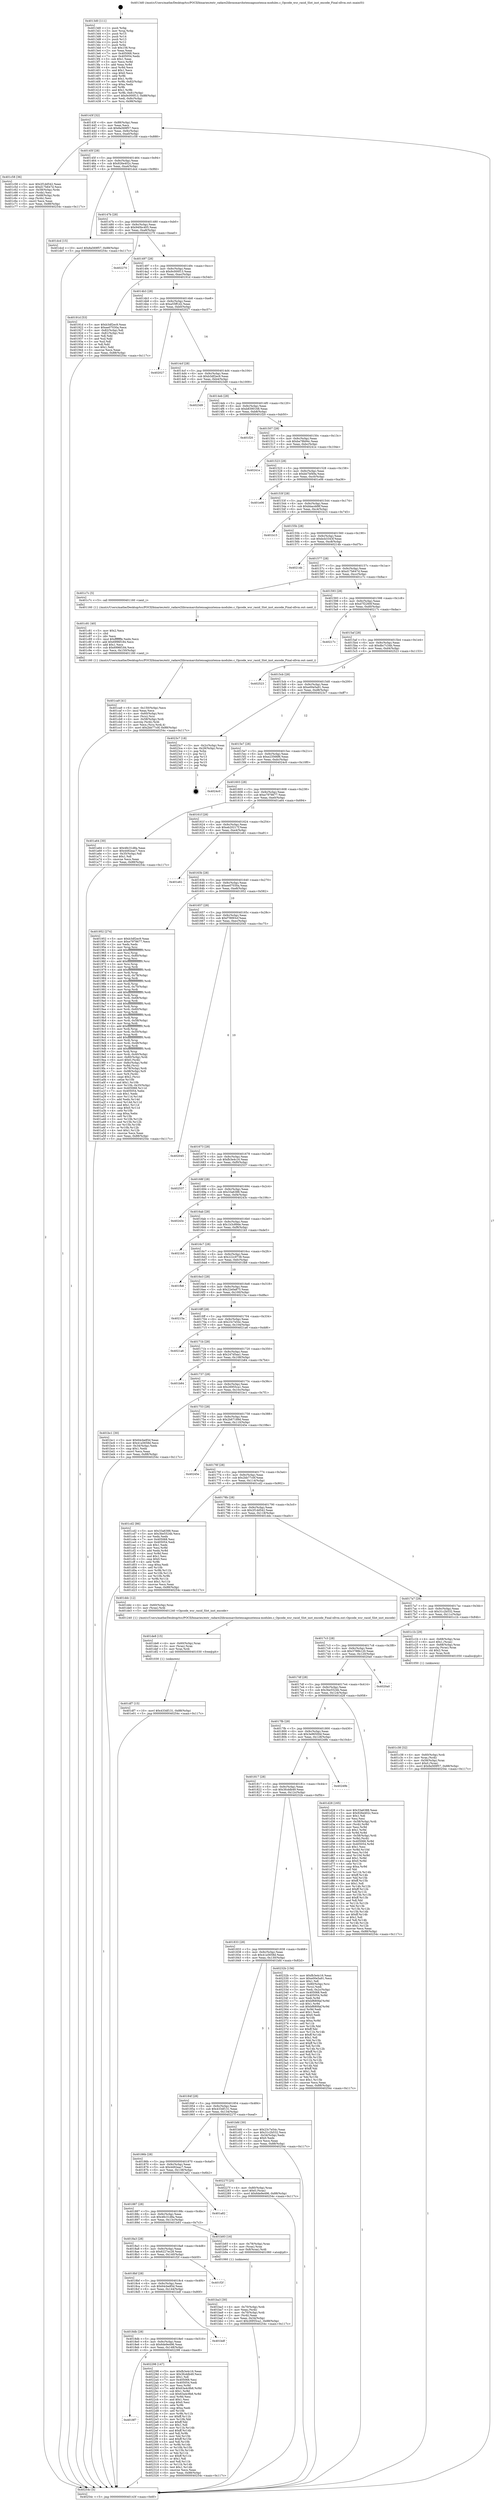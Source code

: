 digraph "0x4013d0" {
  label = "0x4013d0 (/mnt/c/Users/mathe/Desktop/tcc/POCII/binaries/extr_radare2librasmarchxtensagnuxtensa-modules.c_Opcode_wsr_rasid_Slot_inst_encode_Final-ollvm.out::main(0))"
  labelloc = "t"
  node[shape=record]

  Entry [label="",width=0.3,height=0.3,shape=circle,fillcolor=black,style=filled]
  "0x40143f" [label="{
     0x40143f [32]\l
     | [instrs]\l
     &nbsp;&nbsp;0x40143f \<+6\>: mov -0x88(%rbp),%eax\l
     &nbsp;&nbsp;0x401445 \<+2\>: mov %eax,%ecx\l
     &nbsp;&nbsp;0x401447 \<+6\>: sub $0x8a569f57,%ecx\l
     &nbsp;&nbsp;0x40144d \<+6\>: mov %eax,-0x9c(%rbp)\l
     &nbsp;&nbsp;0x401453 \<+6\>: mov %ecx,-0xa0(%rbp)\l
     &nbsp;&nbsp;0x401459 \<+6\>: je 0000000000401c58 \<main+0x888\>\l
  }"]
  "0x401c58" [label="{
     0x401c58 [36]\l
     | [instrs]\l
     &nbsp;&nbsp;0x401c58 \<+5\>: mov $0x2f1dd542,%eax\l
     &nbsp;&nbsp;0x401c5d \<+5\>: mov $0xd17b647d,%ecx\l
     &nbsp;&nbsp;0x401c62 \<+4\>: mov -0x58(%rbp),%rdx\l
     &nbsp;&nbsp;0x401c66 \<+2\>: mov (%rdx),%esi\l
     &nbsp;&nbsp;0x401c68 \<+4\>: mov -0x68(%rbp),%rdx\l
     &nbsp;&nbsp;0x401c6c \<+2\>: cmp (%rdx),%esi\l
     &nbsp;&nbsp;0x401c6e \<+3\>: cmovl %ecx,%eax\l
     &nbsp;&nbsp;0x401c71 \<+6\>: mov %eax,-0x88(%rbp)\l
     &nbsp;&nbsp;0x401c77 \<+5\>: jmp 000000000040254c \<main+0x117c\>\l
  }"]
  "0x40145f" [label="{
     0x40145f [28]\l
     | [instrs]\l
     &nbsp;&nbsp;0x40145f \<+5\>: jmp 0000000000401464 \<main+0x94\>\l
     &nbsp;&nbsp;0x401464 \<+6\>: mov -0x9c(%rbp),%eax\l
     &nbsp;&nbsp;0x40146a \<+5\>: sub $0x926e402c,%eax\l
     &nbsp;&nbsp;0x40146f \<+6\>: mov %eax,-0xa4(%rbp)\l
     &nbsp;&nbsp;0x401475 \<+6\>: je 0000000000401dcd \<main+0x9fd\>\l
  }"]
  Exit [label="",width=0.3,height=0.3,shape=circle,fillcolor=black,style=filled,peripheries=2]
  "0x401dcd" [label="{
     0x401dcd [15]\l
     | [instrs]\l
     &nbsp;&nbsp;0x401dcd \<+10\>: movl $0x8a569f57,-0x88(%rbp)\l
     &nbsp;&nbsp;0x401dd7 \<+5\>: jmp 000000000040254c \<main+0x117c\>\l
  }"]
  "0x40147b" [label="{
     0x40147b [28]\l
     | [instrs]\l
     &nbsp;&nbsp;0x40147b \<+5\>: jmp 0000000000401480 \<main+0xb0\>\l
     &nbsp;&nbsp;0x401480 \<+6\>: mov -0x9c(%rbp),%eax\l
     &nbsp;&nbsp;0x401486 \<+5\>: sub $0x940bc405,%eax\l
     &nbsp;&nbsp;0x40148b \<+6\>: mov %eax,-0xa8(%rbp)\l
     &nbsp;&nbsp;0x401491 \<+6\>: je 0000000000402270 \<main+0xea0\>\l
  }"]
  "0x4018f7" [label="{
     0x4018f7\l
  }", style=dashed]
  "0x402270" [label="{
     0x402270\l
  }", style=dashed]
  "0x401497" [label="{
     0x401497 [28]\l
     | [instrs]\l
     &nbsp;&nbsp;0x401497 \<+5\>: jmp 000000000040149c \<main+0xcc\>\l
     &nbsp;&nbsp;0x40149c \<+6\>: mov -0x9c(%rbp),%eax\l
     &nbsp;&nbsp;0x4014a2 \<+5\>: sub $0x9c000f13,%eax\l
     &nbsp;&nbsp;0x4014a7 \<+6\>: mov %eax,-0xac(%rbp)\l
     &nbsp;&nbsp;0x4014ad \<+6\>: je 000000000040191d \<main+0x54d\>\l
  }"]
  "0x402298" [label="{
     0x402298 [147]\l
     | [instrs]\l
     &nbsp;&nbsp;0x402298 \<+5\>: mov $0xfb3e4c16,%eax\l
     &nbsp;&nbsp;0x40229d \<+5\>: mov $0x3fcddb49,%ecx\l
     &nbsp;&nbsp;0x4022a2 \<+2\>: mov $0x1,%dl\l
     &nbsp;&nbsp;0x4022a4 \<+7\>: mov 0x405068,%esi\l
     &nbsp;&nbsp;0x4022ab \<+7\>: mov 0x405054,%edi\l
     &nbsp;&nbsp;0x4022b2 \<+3\>: mov %esi,%r8d\l
     &nbsp;&nbsp;0x4022b5 \<+7\>: add $0x63a4c9b8,%r8d\l
     &nbsp;&nbsp;0x4022bc \<+4\>: sub $0x1,%r8d\l
     &nbsp;&nbsp;0x4022c0 \<+7\>: sub $0x63a4c9b8,%r8d\l
     &nbsp;&nbsp;0x4022c7 \<+4\>: imul %r8d,%esi\l
     &nbsp;&nbsp;0x4022cb \<+3\>: and $0x1,%esi\l
     &nbsp;&nbsp;0x4022ce \<+3\>: cmp $0x0,%esi\l
     &nbsp;&nbsp;0x4022d1 \<+4\>: sete %r9b\l
     &nbsp;&nbsp;0x4022d5 \<+3\>: cmp $0xa,%edi\l
     &nbsp;&nbsp;0x4022d8 \<+4\>: setl %r10b\l
     &nbsp;&nbsp;0x4022dc \<+3\>: mov %r9b,%r11b\l
     &nbsp;&nbsp;0x4022df \<+4\>: xor $0xff,%r11b\l
     &nbsp;&nbsp;0x4022e3 \<+3\>: mov %r10b,%bl\l
     &nbsp;&nbsp;0x4022e6 \<+3\>: xor $0xff,%bl\l
     &nbsp;&nbsp;0x4022e9 \<+3\>: xor $0x1,%dl\l
     &nbsp;&nbsp;0x4022ec \<+3\>: mov %r11b,%r14b\l
     &nbsp;&nbsp;0x4022ef \<+4\>: and $0xff,%r14b\l
     &nbsp;&nbsp;0x4022f3 \<+3\>: and %dl,%r9b\l
     &nbsp;&nbsp;0x4022f6 \<+3\>: mov %bl,%r15b\l
     &nbsp;&nbsp;0x4022f9 \<+4\>: and $0xff,%r15b\l
     &nbsp;&nbsp;0x4022fd \<+3\>: and %dl,%r10b\l
     &nbsp;&nbsp;0x402300 \<+3\>: or %r9b,%r14b\l
     &nbsp;&nbsp;0x402303 \<+3\>: or %r10b,%r15b\l
     &nbsp;&nbsp;0x402306 \<+3\>: xor %r15b,%r14b\l
     &nbsp;&nbsp;0x402309 \<+3\>: or %bl,%r11b\l
     &nbsp;&nbsp;0x40230c \<+4\>: xor $0xff,%r11b\l
     &nbsp;&nbsp;0x402310 \<+3\>: or $0x1,%dl\l
     &nbsp;&nbsp;0x402313 \<+3\>: and %dl,%r11b\l
     &nbsp;&nbsp;0x402316 \<+3\>: or %r11b,%r14b\l
     &nbsp;&nbsp;0x402319 \<+4\>: test $0x1,%r14b\l
     &nbsp;&nbsp;0x40231d \<+3\>: cmovne %ecx,%eax\l
     &nbsp;&nbsp;0x402320 \<+6\>: mov %eax,-0x88(%rbp)\l
     &nbsp;&nbsp;0x402326 \<+5\>: jmp 000000000040254c \<main+0x117c\>\l
  }"]
  "0x40191d" [label="{
     0x40191d [53]\l
     | [instrs]\l
     &nbsp;&nbsp;0x40191d \<+5\>: mov $0xb3df2ec9,%eax\l
     &nbsp;&nbsp;0x401922 \<+5\>: mov $0xee07030a,%ecx\l
     &nbsp;&nbsp;0x401927 \<+6\>: mov -0x82(%rbp),%dl\l
     &nbsp;&nbsp;0x40192d \<+7\>: mov -0x81(%rbp),%sil\l
     &nbsp;&nbsp;0x401934 \<+3\>: mov %dl,%dil\l
     &nbsp;&nbsp;0x401937 \<+3\>: and %sil,%dil\l
     &nbsp;&nbsp;0x40193a \<+3\>: xor %sil,%dl\l
     &nbsp;&nbsp;0x40193d \<+3\>: or %dl,%dil\l
     &nbsp;&nbsp;0x401940 \<+4\>: test $0x1,%dil\l
     &nbsp;&nbsp;0x401944 \<+3\>: cmovne %ecx,%eax\l
     &nbsp;&nbsp;0x401947 \<+6\>: mov %eax,-0x88(%rbp)\l
     &nbsp;&nbsp;0x40194d \<+5\>: jmp 000000000040254c \<main+0x117c\>\l
  }"]
  "0x4014b3" [label="{
     0x4014b3 [28]\l
     | [instrs]\l
     &nbsp;&nbsp;0x4014b3 \<+5\>: jmp 00000000004014b8 \<main+0xe8\>\l
     &nbsp;&nbsp;0x4014b8 \<+6\>: mov -0x9c(%rbp),%eax\l
     &nbsp;&nbsp;0x4014be \<+5\>: sub $0xa55ff1d2,%eax\l
     &nbsp;&nbsp;0x4014c3 \<+6\>: mov %eax,-0xb0(%rbp)\l
     &nbsp;&nbsp;0x4014c9 \<+6\>: je 0000000000402027 \<main+0xc57\>\l
  }"]
  "0x40254c" [label="{
     0x40254c [5]\l
     | [instrs]\l
     &nbsp;&nbsp;0x40254c \<+5\>: jmp 000000000040143f \<main+0x6f\>\l
  }"]
  "0x4013d0" [label="{
     0x4013d0 [111]\l
     | [instrs]\l
     &nbsp;&nbsp;0x4013d0 \<+1\>: push %rbp\l
     &nbsp;&nbsp;0x4013d1 \<+3\>: mov %rsp,%rbp\l
     &nbsp;&nbsp;0x4013d4 \<+2\>: push %r15\l
     &nbsp;&nbsp;0x4013d6 \<+2\>: push %r14\l
     &nbsp;&nbsp;0x4013d8 \<+2\>: push %r13\l
     &nbsp;&nbsp;0x4013da \<+2\>: push %r12\l
     &nbsp;&nbsp;0x4013dc \<+1\>: push %rbx\l
     &nbsp;&nbsp;0x4013dd \<+7\>: sub $0x158,%rsp\l
     &nbsp;&nbsp;0x4013e4 \<+2\>: xor %eax,%eax\l
     &nbsp;&nbsp;0x4013e6 \<+7\>: mov 0x405068,%ecx\l
     &nbsp;&nbsp;0x4013ed \<+7\>: mov 0x405054,%edx\l
     &nbsp;&nbsp;0x4013f4 \<+3\>: sub $0x1,%eax\l
     &nbsp;&nbsp;0x4013f7 \<+3\>: mov %ecx,%r8d\l
     &nbsp;&nbsp;0x4013fa \<+3\>: add %eax,%r8d\l
     &nbsp;&nbsp;0x4013fd \<+4\>: imul %r8d,%ecx\l
     &nbsp;&nbsp;0x401401 \<+3\>: and $0x1,%ecx\l
     &nbsp;&nbsp;0x401404 \<+3\>: cmp $0x0,%ecx\l
     &nbsp;&nbsp;0x401407 \<+4\>: sete %r9b\l
     &nbsp;&nbsp;0x40140b \<+4\>: and $0x1,%r9b\l
     &nbsp;&nbsp;0x40140f \<+7\>: mov %r9b,-0x82(%rbp)\l
     &nbsp;&nbsp;0x401416 \<+3\>: cmp $0xa,%edx\l
     &nbsp;&nbsp;0x401419 \<+4\>: setl %r9b\l
     &nbsp;&nbsp;0x40141d \<+4\>: and $0x1,%r9b\l
     &nbsp;&nbsp;0x401421 \<+7\>: mov %r9b,-0x81(%rbp)\l
     &nbsp;&nbsp;0x401428 \<+10\>: movl $0x9c000f13,-0x88(%rbp)\l
     &nbsp;&nbsp;0x401432 \<+6\>: mov %edi,-0x8c(%rbp)\l
     &nbsp;&nbsp;0x401438 \<+7\>: mov %rsi,-0x98(%rbp)\l
  }"]
  "0x4018db" [label="{
     0x4018db [28]\l
     | [instrs]\l
     &nbsp;&nbsp;0x4018db \<+5\>: jmp 00000000004018e0 \<main+0x510\>\l
     &nbsp;&nbsp;0x4018e0 \<+6\>: mov -0x9c(%rbp),%eax\l
     &nbsp;&nbsp;0x4018e6 \<+5\>: sub $0x6de9e496,%eax\l
     &nbsp;&nbsp;0x4018eb \<+6\>: mov %eax,-0x148(%rbp)\l
     &nbsp;&nbsp;0x4018f1 \<+6\>: je 0000000000402298 \<main+0xec8\>\l
  }"]
  "0x402027" [label="{
     0x402027\l
  }", style=dashed]
  "0x4014cf" [label="{
     0x4014cf [28]\l
     | [instrs]\l
     &nbsp;&nbsp;0x4014cf \<+5\>: jmp 00000000004014d4 \<main+0x104\>\l
     &nbsp;&nbsp;0x4014d4 \<+6\>: mov -0x9c(%rbp),%eax\l
     &nbsp;&nbsp;0x4014da \<+5\>: sub $0xb3df2ec9,%eax\l
     &nbsp;&nbsp;0x4014df \<+6\>: mov %eax,-0xb4(%rbp)\l
     &nbsp;&nbsp;0x4014e5 \<+6\>: je 00000000004023d9 \<main+0x1009\>\l
  }"]
  "0x401bdf" [label="{
     0x401bdf\l
  }", style=dashed]
  "0x4023d9" [label="{
     0x4023d9\l
  }", style=dashed]
  "0x4014eb" [label="{
     0x4014eb [28]\l
     | [instrs]\l
     &nbsp;&nbsp;0x4014eb \<+5\>: jmp 00000000004014f0 \<main+0x120\>\l
     &nbsp;&nbsp;0x4014f0 \<+6\>: mov -0x9c(%rbp),%eax\l
     &nbsp;&nbsp;0x4014f6 \<+5\>: sub $0xb8390168,%eax\l
     &nbsp;&nbsp;0x4014fb \<+6\>: mov %eax,-0xb8(%rbp)\l
     &nbsp;&nbsp;0x401501 \<+6\>: je 0000000000401f20 \<main+0xb50\>\l
  }"]
  "0x4018bf" [label="{
     0x4018bf [28]\l
     | [instrs]\l
     &nbsp;&nbsp;0x4018bf \<+5\>: jmp 00000000004018c4 \<main+0x4f4\>\l
     &nbsp;&nbsp;0x4018c4 \<+6\>: mov -0x9c(%rbp),%eax\l
     &nbsp;&nbsp;0x4018ca \<+5\>: sub $0x64cbe85d,%eax\l
     &nbsp;&nbsp;0x4018cf \<+6\>: mov %eax,-0x144(%rbp)\l
     &nbsp;&nbsp;0x4018d5 \<+6\>: je 0000000000401bdf \<main+0x80f\>\l
  }"]
  "0x401f20" [label="{
     0x401f20\l
  }", style=dashed]
  "0x401507" [label="{
     0x401507 [28]\l
     | [instrs]\l
     &nbsp;&nbsp;0x401507 \<+5\>: jmp 000000000040150c \<main+0x13c\>\l
     &nbsp;&nbsp;0x40150c \<+6\>: mov -0x9c(%rbp),%eax\l
     &nbsp;&nbsp;0x401512 \<+5\>: sub $0xba78b94c,%eax\l
     &nbsp;&nbsp;0x401517 \<+6\>: mov %eax,-0xbc(%rbp)\l
     &nbsp;&nbsp;0x40151d \<+6\>: je 000000000040241e \<main+0x104e\>\l
  }"]
  "0x401f2f" [label="{
     0x401f2f\l
  }", style=dashed]
  "0x40241e" [label="{
     0x40241e\l
  }", style=dashed]
  "0x401523" [label="{
     0x401523 [28]\l
     | [instrs]\l
     &nbsp;&nbsp;0x401523 \<+5\>: jmp 0000000000401528 \<main+0x158\>\l
     &nbsp;&nbsp;0x401528 \<+6\>: mov -0x9c(%rbp),%eax\l
     &nbsp;&nbsp;0x40152e \<+5\>: sub $0xbb7bf49a,%eax\l
     &nbsp;&nbsp;0x401533 \<+6\>: mov %eax,-0xc0(%rbp)\l
     &nbsp;&nbsp;0x401539 \<+6\>: je 0000000000401e06 \<main+0xa36\>\l
  }"]
  "0x401df7" [label="{
     0x401df7 [15]\l
     | [instrs]\l
     &nbsp;&nbsp;0x401df7 \<+10\>: movl $0x433df131,-0x88(%rbp)\l
     &nbsp;&nbsp;0x401e01 \<+5\>: jmp 000000000040254c \<main+0x117c\>\l
  }"]
  "0x401e06" [label="{
     0x401e06\l
  }", style=dashed]
  "0x40153f" [label="{
     0x40153f [28]\l
     | [instrs]\l
     &nbsp;&nbsp;0x40153f \<+5\>: jmp 0000000000401544 \<main+0x174\>\l
     &nbsp;&nbsp;0x401544 \<+6\>: mov -0x9c(%rbp),%eax\l
     &nbsp;&nbsp;0x40154a \<+5\>: sub $0xbbacdd9f,%eax\l
     &nbsp;&nbsp;0x40154f \<+6\>: mov %eax,-0xc4(%rbp)\l
     &nbsp;&nbsp;0x401555 \<+6\>: je 0000000000401b15 \<main+0x745\>\l
  }"]
  "0x401de8" [label="{
     0x401de8 [15]\l
     | [instrs]\l
     &nbsp;&nbsp;0x401de8 \<+4\>: mov -0x60(%rbp),%rax\l
     &nbsp;&nbsp;0x401dec \<+3\>: mov (%rax),%rax\l
     &nbsp;&nbsp;0x401def \<+3\>: mov %rax,%rdi\l
     &nbsp;&nbsp;0x401df2 \<+5\>: call 0000000000401030 \<free@plt\>\l
     | [calls]\l
     &nbsp;&nbsp;0x401030 \{1\} (unknown)\l
  }"]
  "0x401b15" [label="{
     0x401b15\l
  }", style=dashed]
  "0x40155b" [label="{
     0x40155b [28]\l
     | [instrs]\l
     &nbsp;&nbsp;0x40155b \<+5\>: jmp 0000000000401560 \<main+0x190\>\l
     &nbsp;&nbsp;0x401560 \<+6\>: mov -0x9c(%rbp),%eax\l
     &nbsp;&nbsp;0x401566 \<+5\>: sub $0xbcb3343f,%eax\l
     &nbsp;&nbsp;0x40156b \<+6\>: mov %eax,-0xc8(%rbp)\l
     &nbsp;&nbsp;0x401571 \<+6\>: je 000000000040214b \<main+0xd7b\>\l
  }"]
  "0x401ca9" [label="{
     0x401ca9 [41]\l
     | [instrs]\l
     &nbsp;&nbsp;0x401ca9 \<+6\>: mov -0x150(%rbp),%ecx\l
     &nbsp;&nbsp;0x401caf \<+3\>: imul %eax,%ecx\l
     &nbsp;&nbsp;0x401cb2 \<+4\>: mov -0x60(%rbp),%rsi\l
     &nbsp;&nbsp;0x401cb6 \<+3\>: mov (%rsi),%rsi\l
     &nbsp;&nbsp;0x401cb9 \<+4\>: mov -0x58(%rbp),%rdi\l
     &nbsp;&nbsp;0x401cbd \<+3\>: movslq (%rdi),%rdi\l
     &nbsp;&nbsp;0x401cc0 \<+3\>: mov %ecx,(%rsi,%rdi,4)\l
     &nbsp;&nbsp;0x401cc3 \<+10\>: movl $0x2bb77c0f,-0x88(%rbp)\l
     &nbsp;&nbsp;0x401ccd \<+5\>: jmp 000000000040254c \<main+0x117c\>\l
  }"]
  "0x40214b" [label="{
     0x40214b\l
  }", style=dashed]
  "0x401577" [label="{
     0x401577 [28]\l
     | [instrs]\l
     &nbsp;&nbsp;0x401577 \<+5\>: jmp 000000000040157c \<main+0x1ac\>\l
     &nbsp;&nbsp;0x40157c \<+6\>: mov -0x9c(%rbp),%eax\l
     &nbsp;&nbsp;0x401582 \<+5\>: sub $0xd17b647d,%eax\l
     &nbsp;&nbsp;0x401587 \<+6\>: mov %eax,-0xcc(%rbp)\l
     &nbsp;&nbsp;0x40158d \<+6\>: je 0000000000401c7c \<main+0x8ac\>\l
  }"]
  "0x401c81" [label="{
     0x401c81 [40]\l
     | [instrs]\l
     &nbsp;&nbsp;0x401c81 \<+5\>: mov $0x2,%ecx\l
     &nbsp;&nbsp;0x401c86 \<+1\>: cltd\l
     &nbsp;&nbsp;0x401c87 \<+2\>: idiv %ecx\l
     &nbsp;&nbsp;0x401c89 \<+6\>: imul $0xfffffffe,%edx,%ecx\l
     &nbsp;&nbsp;0x401c8f \<+6\>: add $0x6996f184,%ecx\l
     &nbsp;&nbsp;0x401c95 \<+3\>: add $0x1,%ecx\l
     &nbsp;&nbsp;0x401c98 \<+6\>: sub $0x6996f184,%ecx\l
     &nbsp;&nbsp;0x401c9e \<+6\>: mov %ecx,-0x150(%rbp)\l
     &nbsp;&nbsp;0x401ca4 \<+5\>: call 0000000000401160 \<next_i\>\l
     | [calls]\l
     &nbsp;&nbsp;0x401160 \{1\} (/mnt/c/Users/mathe/Desktop/tcc/POCII/binaries/extr_radare2librasmarchxtensagnuxtensa-modules.c_Opcode_wsr_rasid_Slot_inst_encode_Final-ollvm.out::next_i)\l
  }"]
  "0x401c7c" [label="{
     0x401c7c [5]\l
     | [instrs]\l
     &nbsp;&nbsp;0x401c7c \<+5\>: call 0000000000401160 \<next_i\>\l
     | [calls]\l
     &nbsp;&nbsp;0x401160 \{1\} (/mnt/c/Users/mathe/Desktop/tcc/POCII/binaries/extr_radare2librasmarchxtensagnuxtensa-modules.c_Opcode_wsr_rasid_Slot_inst_encode_Final-ollvm.out::next_i)\l
  }"]
  "0x401593" [label="{
     0x401593 [28]\l
     | [instrs]\l
     &nbsp;&nbsp;0x401593 \<+5\>: jmp 0000000000401598 \<main+0x1c8\>\l
     &nbsp;&nbsp;0x401598 \<+6\>: mov -0x9c(%rbp),%eax\l
     &nbsp;&nbsp;0x40159e \<+5\>: sub $0xd7f2260f,%eax\l
     &nbsp;&nbsp;0x4015a3 \<+6\>: mov %eax,-0xd0(%rbp)\l
     &nbsp;&nbsp;0x4015a9 \<+6\>: je 000000000040217c \<main+0xdac\>\l
  }"]
  "0x401c38" [label="{
     0x401c38 [32]\l
     | [instrs]\l
     &nbsp;&nbsp;0x401c38 \<+4\>: mov -0x60(%rbp),%rdi\l
     &nbsp;&nbsp;0x401c3c \<+3\>: mov %rax,(%rdi)\l
     &nbsp;&nbsp;0x401c3f \<+4\>: mov -0x58(%rbp),%rax\l
     &nbsp;&nbsp;0x401c43 \<+6\>: movl $0x0,(%rax)\l
     &nbsp;&nbsp;0x401c49 \<+10\>: movl $0x8a569f57,-0x88(%rbp)\l
     &nbsp;&nbsp;0x401c53 \<+5\>: jmp 000000000040254c \<main+0x117c\>\l
  }"]
  "0x40217c" [label="{
     0x40217c\l
  }", style=dashed]
  "0x4015af" [label="{
     0x4015af [28]\l
     | [instrs]\l
     &nbsp;&nbsp;0x4015af \<+5\>: jmp 00000000004015b4 \<main+0x1e4\>\l
     &nbsp;&nbsp;0x4015b4 \<+6\>: mov -0x9c(%rbp),%eax\l
     &nbsp;&nbsp;0x4015ba \<+5\>: sub $0xdbc7c34b,%eax\l
     &nbsp;&nbsp;0x4015bf \<+6\>: mov %eax,-0xd4(%rbp)\l
     &nbsp;&nbsp;0x4015c5 \<+6\>: je 0000000000402523 \<main+0x1153\>\l
  }"]
  "0x401ba3" [label="{
     0x401ba3 [30]\l
     | [instrs]\l
     &nbsp;&nbsp;0x401ba3 \<+4\>: mov -0x70(%rbp),%rdi\l
     &nbsp;&nbsp;0x401ba7 \<+2\>: mov %eax,(%rdi)\l
     &nbsp;&nbsp;0x401ba9 \<+4\>: mov -0x70(%rbp),%rdi\l
     &nbsp;&nbsp;0x401bad \<+2\>: mov (%rdi),%eax\l
     &nbsp;&nbsp;0x401baf \<+3\>: mov %eax,-0x34(%rbp)\l
     &nbsp;&nbsp;0x401bb2 \<+10\>: movl $0x26955ca1,-0x88(%rbp)\l
     &nbsp;&nbsp;0x401bbc \<+5\>: jmp 000000000040254c \<main+0x117c\>\l
  }"]
  "0x402523" [label="{
     0x402523\l
  }", style=dashed]
  "0x4015cb" [label="{
     0x4015cb [28]\l
     | [instrs]\l
     &nbsp;&nbsp;0x4015cb \<+5\>: jmp 00000000004015d0 \<main+0x200\>\l
     &nbsp;&nbsp;0x4015d0 \<+6\>: mov -0x9c(%rbp),%eax\l
     &nbsp;&nbsp;0x4015d6 \<+5\>: sub $0xe00e5a91,%eax\l
     &nbsp;&nbsp;0x4015db \<+6\>: mov %eax,-0xd8(%rbp)\l
     &nbsp;&nbsp;0x4015e1 \<+6\>: je 00000000004023c7 \<main+0xff7\>\l
  }"]
  "0x4018a3" [label="{
     0x4018a3 [28]\l
     | [instrs]\l
     &nbsp;&nbsp;0x4018a3 \<+5\>: jmp 00000000004018a8 \<main+0x4d8\>\l
     &nbsp;&nbsp;0x4018a8 \<+6\>: mov -0x9c(%rbp),%eax\l
     &nbsp;&nbsp;0x4018ae \<+5\>: sub $0x6227ec28,%eax\l
     &nbsp;&nbsp;0x4018b3 \<+6\>: mov %eax,-0x140(%rbp)\l
     &nbsp;&nbsp;0x4018b9 \<+6\>: je 0000000000401f2f \<main+0xb5f\>\l
  }"]
  "0x4023c7" [label="{
     0x4023c7 [18]\l
     | [instrs]\l
     &nbsp;&nbsp;0x4023c7 \<+3\>: mov -0x2c(%rbp),%eax\l
     &nbsp;&nbsp;0x4023ca \<+4\>: lea -0x28(%rbp),%rsp\l
     &nbsp;&nbsp;0x4023ce \<+1\>: pop %rbx\l
     &nbsp;&nbsp;0x4023cf \<+2\>: pop %r12\l
     &nbsp;&nbsp;0x4023d1 \<+2\>: pop %r13\l
     &nbsp;&nbsp;0x4023d3 \<+2\>: pop %r14\l
     &nbsp;&nbsp;0x4023d5 \<+2\>: pop %r15\l
     &nbsp;&nbsp;0x4023d7 \<+1\>: pop %rbp\l
     &nbsp;&nbsp;0x4023d8 \<+1\>: ret\l
  }"]
  "0x4015e7" [label="{
     0x4015e7 [28]\l
     | [instrs]\l
     &nbsp;&nbsp;0x4015e7 \<+5\>: jmp 00000000004015ec \<main+0x21c\>\l
     &nbsp;&nbsp;0x4015ec \<+6\>: mov -0x9c(%rbp),%eax\l
     &nbsp;&nbsp;0x4015f2 \<+5\>: sub $0xe23566f6,%eax\l
     &nbsp;&nbsp;0x4015f7 \<+6\>: mov %eax,-0xdc(%rbp)\l
     &nbsp;&nbsp;0x4015fd \<+6\>: je 00000000004024c0 \<main+0x10f0\>\l
  }"]
  "0x401b93" [label="{
     0x401b93 [16]\l
     | [instrs]\l
     &nbsp;&nbsp;0x401b93 \<+4\>: mov -0x78(%rbp),%rax\l
     &nbsp;&nbsp;0x401b97 \<+3\>: mov (%rax),%rax\l
     &nbsp;&nbsp;0x401b9a \<+4\>: mov 0x8(%rax),%rdi\l
     &nbsp;&nbsp;0x401b9e \<+5\>: call 0000000000401060 \<atoi@plt\>\l
     | [calls]\l
     &nbsp;&nbsp;0x401060 \{1\} (unknown)\l
  }"]
  "0x4024c0" [label="{
     0x4024c0\l
  }", style=dashed]
  "0x401603" [label="{
     0x401603 [28]\l
     | [instrs]\l
     &nbsp;&nbsp;0x401603 \<+5\>: jmp 0000000000401608 \<main+0x238\>\l
     &nbsp;&nbsp;0x401608 \<+6\>: mov -0x9c(%rbp),%eax\l
     &nbsp;&nbsp;0x40160e \<+5\>: sub $0xe7978677,%eax\l
     &nbsp;&nbsp;0x401613 \<+6\>: mov %eax,-0xe0(%rbp)\l
     &nbsp;&nbsp;0x401619 \<+6\>: je 0000000000401a64 \<main+0x694\>\l
  }"]
  "0x401887" [label="{
     0x401887 [28]\l
     | [instrs]\l
     &nbsp;&nbsp;0x401887 \<+5\>: jmp 000000000040188c \<main+0x4bc\>\l
     &nbsp;&nbsp;0x40188c \<+6\>: mov -0x9c(%rbp),%eax\l
     &nbsp;&nbsp;0x401892 \<+5\>: sub $0x48c31d8a,%eax\l
     &nbsp;&nbsp;0x401897 \<+6\>: mov %eax,-0x13c(%rbp)\l
     &nbsp;&nbsp;0x40189d \<+6\>: je 0000000000401b93 \<main+0x7c3\>\l
  }"]
  "0x401a64" [label="{
     0x401a64 [30]\l
     | [instrs]\l
     &nbsp;&nbsp;0x401a64 \<+5\>: mov $0x48c31d8a,%eax\l
     &nbsp;&nbsp;0x401a69 \<+5\>: mov $0x4492eac7,%ecx\l
     &nbsp;&nbsp;0x401a6e \<+3\>: mov -0x35(%rbp),%dl\l
     &nbsp;&nbsp;0x401a71 \<+3\>: test $0x1,%dl\l
     &nbsp;&nbsp;0x401a74 \<+3\>: cmovne %ecx,%eax\l
     &nbsp;&nbsp;0x401a77 \<+6\>: mov %eax,-0x88(%rbp)\l
     &nbsp;&nbsp;0x401a7d \<+5\>: jmp 000000000040254c \<main+0x117c\>\l
  }"]
  "0x40161f" [label="{
     0x40161f [28]\l
     | [instrs]\l
     &nbsp;&nbsp;0x40161f \<+5\>: jmp 0000000000401624 \<main+0x254\>\l
     &nbsp;&nbsp;0x401624 \<+6\>: mov -0x9c(%rbp),%eax\l
     &nbsp;&nbsp;0x40162a \<+5\>: sub $0xeb20217f,%eax\l
     &nbsp;&nbsp;0x40162f \<+6\>: mov %eax,-0xe4(%rbp)\l
     &nbsp;&nbsp;0x401635 \<+6\>: je 0000000000401e61 \<main+0xa91\>\l
  }"]
  "0x401a82" [label="{
     0x401a82\l
  }", style=dashed]
  "0x401e61" [label="{
     0x401e61\l
  }", style=dashed]
  "0x40163b" [label="{
     0x40163b [28]\l
     | [instrs]\l
     &nbsp;&nbsp;0x40163b \<+5\>: jmp 0000000000401640 \<main+0x270\>\l
     &nbsp;&nbsp;0x401640 \<+6\>: mov -0x9c(%rbp),%eax\l
     &nbsp;&nbsp;0x401646 \<+5\>: sub $0xee07030a,%eax\l
     &nbsp;&nbsp;0x40164b \<+6\>: mov %eax,-0xe8(%rbp)\l
     &nbsp;&nbsp;0x401651 \<+6\>: je 0000000000401952 \<main+0x582\>\l
  }"]
  "0x40186b" [label="{
     0x40186b [28]\l
     | [instrs]\l
     &nbsp;&nbsp;0x40186b \<+5\>: jmp 0000000000401870 \<main+0x4a0\>\l
     &nbsp;&nbsp;0x401870 \<+6\>: mov -0x9c(%rbp),%eax\l
     &nbsp;&nbsp;0x401876 \<+5\>: sub $0x4492eac7,%eax\l
     &nbsp;&nbsp;0x40187b \<+6\>: mov %eax,-0x138(%rbp)\l
     &nbsp;&nbsp;0x401881 \<+6\>: je 0000000000401a82 \<main+0x6b2\>\l
  }"]
  "0x401952" [label="{
     0x401952 [274]\l
     | [instrs]\l
     &nbsp;&nbsp;0x401952 \<+5\>: mov $0xb3df2ec9,%eax\l
     &nbsp;&nbsp;0x401957 \<+5\>: mov $0xe7978677,%ecx\l
     &nbsp;&nbsp;0x40195c \<+2\>: xor %edx,%edx\l
     &nbsp;&nbsp;0x40195e \<+3\>: mov %rsp,%rsi\l
     &nbsp;&nbsp;0x401961 \<+4\>: add $0xfffffffffffffff0,%rsi\l
     &nbsp;&nbsp;0x401965 \<+3\>: mov %rsi,%rsp\l
     &nbsp;&nbsp;0x401968 \<+4\>: mov %rsi,-0x80(%rbp)\l
     &nbsp;&nbsp;0x40196c \<+3\>: mov %rsp,%rsi\l
     &nbsp;&nbsp;0x40196f \<+4\>: add $0xfffffffffffffff0,%rsi\l
     &nbsp;&nbsp;0x401973 \<+3\>: mov %rsi,%rsp\l
     &nbsp;&nbsp;0x401976 \<+3\>: mov %rsp,%rdi\l
     &nbsp;&nbsp;0x401979 \<+4\>: add $0xfffffffffffffff0,%rdi\l
     &nbsp;&nbsp;0x40197d \<+3\>: mov %rdi,%rsp\l
     &nbsp;&nbsp;0x401980 \<+4\>: mov %rdi,-0x78(%rbp)\l
     &nbsp;&nbsp;0x401984 \<+3\>: mov %rsp,%rdi\l
     &nbsp;&nbsp;0x401987 \<+4\>: add $0xfffffffffffffff0,%rdi\l
     &nbsp;&nbsp;0x40198b \<+3\>: mov %rdi,%rsp\l
     &nbsp;&nbsp;0x40198e \<+4\>: mov %rdi,-0x70(%rbp)\l
     &nbsp;&nbsp;0x401992 \<+3\>: mov %rsp,%rdi\l
     &nbsp;&nbsp;0x401995 \<+4\>: add $0xfffffffffffffff0,%rdi\l
     &nbsp;&nbsp;0x401999 \<+3\>: mov %rdi,%rsp\l
     &nbsp;&nbsp;0x40199c \<+4\>: mov %rdi,-0x68(%rbp)\l
     &nbsp;&nbsp;0x4019a0 \<+3\>: mov %rsp,%rdi\l
     &nbsp;&nbsp;0x4019a3 \<+4\>: add $0xfffffffffffffff0,%rdi\l
     &nbsp;&nbsp;0x4019a7 \<+3\>: mov %rdi,%rsp\l
     &nbsp;&nbsp;0x4019aa \<+4\>: mov %rdi,-0x60(%rbp)\l
     &nbsp;&nbsp;0x4019ae \<+3\>: mov %rsp,%rdi\l
     &nbsp;&nbsp;0x4019b1 \<+4\>: add $0xfffffffffffffff0,%rdi\l
     &nbsp;&nbsp;0x4019b5 \<+3\>: mov %rdi,%rsp\l
     &nbsp;&nbsp;0x4019b8 \<+4\>: mov %rdi,-0x58(%rbp)\l
     &nbsp;&nbsp;0x4019bc \<+3\>: mov %rsp,%rdi\l
     &nbsp;&nbsp;0x4019bf \<+4\>: add $0xfffffffffffffff0,%rdi\l
     &nbsp;&nbsp;0x4019c3 \<+3\>: mov %rdi,%rsp\l
     &nbsp;&nbsp;0x4019c6 \<+4\>: mov %rdi,-0x50(%rbp)\l
     &nbsp;&nbsp;0x4019ca \<+3\>: mov %rsp,%rdi\l
     &nbsp;&nbsp;0x4019cd \<+4\>: add $0xfffffffffffffff0,%rdi\l
     &nbsp;&nbsp;0x4019d1 \<+3\>: mov %rdi,%rsp\l
     &nbsp;&nbsp;0x4019d4 \<+4\>: mov %rdi,-0x48(%rbp)\l
     &nbsp;&nbsp;0x4019d8 \<+3\>: mov %rsp,%rdi\l
     &nbsp;&nbsp;0x4019db \<+4\>: add $0xfffffffffffffff0,%rdi\l
     &nbsp;&nbsp;0x4019df \<+3\>: mov %rdi,%rsp\l
     &nbsp;&nbsp;0x4019e2 \<+4\>: mov %rdi,-0x40(%rbp)\l
     &nbsp;&nbsp;0x4019e6 \<+4\>: mov -0x80(%rbp),%rdi\l
     &nbsp;&nbsp;0x4019ea \<+6\>: movl $0x0,(%rdi)\l
     &nbsp;&nbsp;0x4019f0 \<+7\>: mov -0x8c(%rbp),%r8d\l
     &nbsp;&nbsp;0x4019f7 \<+3\>: mov %r8d,(%rsi)\l
     &nbsp;&nbsp;0x4019fa \<+4\>: mov -0x78(%rbp),%rdi\l
     &nbsp;&nbsp;0x4019fe \<+7\>: mov -0x98(%rbp),%r9\l
     &nbsp;&nbsp;0x401a05 \<+3\>: mov %r9,(%rdi)\l
     &nbsp;&nbsp;0x401a08 \<+3\>: cmpl $0x2,(%rsi)\l
     &nbsp;&nbsp;0x401a0b \<+4\>: setne %r10b\l
     &nbsp;&nbsp;0x401a0f \<+4\>: and $0x1,%r10b\l
     &nbsp;&nbsp;0x401a13 \<+4\>: mov %r10b,-0x35(%rbp)\l
     &nbsp;&nbsp;0x401a17 \<+8\>: mov 0x405068,%r11d\l
     &nbsp;&nbsp;0x401a1f \<+7\>: mov 0x405054,%ebx\l
     &nbsp;&nbsp;0x401a26 \<+3\>: sub $0x1,%edx\l
     &nbsp;&nbsp;0x401a29 \<+3\>: mov %r11d,%r14d\l
     &nbsp;&nbsp;0x401a2c \<+3\>: add %edx,%r14d\l
     &nbsp;&nbsp;0x401a2f \<+4\>: imul %r14d,%r11d\l
     &nbsp;&nbsp;0x401a33 \<+4\>: and $0x1,%r11d\l
     &nbsp;&nbsp;0x401a37 \<+4\>: cmp $0x0,%r11d\l
     &nbsp;&nbsp;0x401a3b \<+4\>: sete %r10b\l
     &nbsp;&nbsp;0x401a3f \<+3\>: cmp $0xa,%ebx\l
     &nbsp;&nbsp;0x401a42 \<+4\>: setl %r15b\l
     &nbsp;&nbsp;0x401a46 \<+3\>: mov %r10b,%r12b\l
     &nbsp;&nbsp;0x401a49 \<+3\>: and %r15b,%r12b\l
     &nbsp;&nbsp;0x401a4c \<+3\>: xor %r15b,%r10b\l
     &nbsp;&nbsp;0x401a4f \<+3\>: or %r10b,%r12b\l
     &nbsp;&nbsp;0x401a52 \<+4\>: test $0x1,%r12b\l
     &nbsp;&nbsp;0x401a56 \<+3\>: cmovne %ecx,%eax\l
     &nbsp;&nbsp;0x401a59 \<+6\>: mov %eax,-0x88(%rbp)\l
     &nbsp;&nbsp;0x401a5f \<+5\>: jmp 000000000040254c \<main+0x117c\>\l
  }"]
  "0x401657" [label="{
     0x401657 [28]\l
     | [instrs]\l
     &nbsp;&nbsp;0x401657 \<+5\>: jmp 000000000040165c \<main+0x28c\>\l
     &nbsp;&nbsp;0x40165c \<+6\>: mov -0x9c(%rbp),%eax\l
     &nbsp;&nbsp;0x401662 \<+5\>: sub $0xf78993cf,%eax\l
     &nbsp;&nbsp;0x401667 \<+6\>: mov %eax,-0xec(%rbp)\l
     &nbsp;&nbsp;0x40166d \<+6\>: je 0000000000402045 \<main+0xc75\>\l
  }"]
  "0x40227f" [label="{
     0x40227f [25]\l
     | [instrs]\l
     &nbsp;&nbsp;0x40227f \<+4\>: mov -0x80(%rbp),%rax\l
     &nbsp;&nbsp;0x402283 \<+6\>: movl $0x0,(%rax)\l
     &nbsp;&nbsp;0x402289 \<+10\>: movl $0x6de9e496,-0x88(%rbp)\l
     &nbsp;&nbsp;0x402293 \<+5\>: jmp 000000000040254c \<main+0x117c\>\l
  }"]
  "0x40184f" [label="{
     0x40184f [28]\l
     | [instrs]\l
     &nbsp;&nbsp;0x40184f \<+5\>: jmp 0000000000401854 \<main+0x484\>\l
     &nbsp;&nbsp;0x401854 \<+6\>: mov -0x9c(%rbp),%eax\l
     &nbsp;&nbsp;0x40185a \<+5\>: sub $0x433df131,%eax\l
     &nbsp;&nbsp;0x40185f \<+6\>: mov %eax,-0x134(%rbp)\l
     &nbsp;&nbsp;0x401865 \<+6\>: je 000000000040227f \<main+0xeaf\>\l
  }"]
  "0x402045" [label="{
     0x402045\l
  }", style=dashed]
  "0x401673" [label="{
     0x401673 [28]\l
     | [instrs]\l
     &nbsp;&nbsp;0x401673 \<+5\>: jmp 0000000000401678 \<main+0x2a8\>\l
     &nbsp;&nbsp;0x401678 \<+6\>: mov -0x9c(%rbp),%eax\l
     &nbsp;&nbsp;0x40167e \<+5\>: sub $0xfb3e4c16,%eax\l
     &nbsp;&nbsp;0x401683 \<+6\>: mov %eax,-0xf0(%rbp)\l
     &nbsp;&nbsp;0x401689 \<+6\>: je 0000000000402537 \<main+0x1167\>\l
  }"]
  "0x401bfd" [label="{
     0x401bfd [30]\l
     | [instrs]\l
     &nbsp;&nbsp;0x401bfd \<+5\>: mov $0x23c7e54c,%eax\l
     &nbsp;&nbsp;0x401c02 \<+5\>: mov $0x31c2b532,%ecx\l
     &nbsp;&nbsp;0x401c07 \<+3\>: mov -0x34(%rbp),%edx\l
     &nbsp;&nbsp;0x401c0a \<+3\>: cmp $0x0,%edx\l
     &nbsp;&nbsp;0x401c0d \<+3\>: cmove %ecx,%eax\l
     &nbsp;&nbsp;0x401c10 \<+6\>: mov %eax,-0x88(%rbp)\l
     &nbsp;&nbsp;0x401c16 \<+5\>: jmp 000000000040254c \<main+0x117c\>\l
  }"]
  "0x402537" [label="{
     0x402537\l
  }", style=dashed]
  "0x40168f" [label="{
     0x40168f [28]\l
     | [instrs]\l
     &nbsp;&nbsp;0x40168f \<+5\>: jmp 0000000000401694 \<main+0x2c4\>\l
     &nbsp;&nbsp;0x401694 \<+6\>: mov -0x9c(%rbp),%eax\l
     &nbsp;&nbsp;0x40169a \<+5\>: sub $0x33a6388,%eax\l
     &nbsp;&nbsp;0x40169f \<+6\>: mov %eax,-0xf4(%rbp)\l
     &nbsp;&nbsp;0x4016a5 \<+6\>: je 000000000040243c \<main+0x106c\>\l
  }"]
  "0x401833" [label="{
     0x401833 [28]\l
     | [instrs]\l
     &nbsp;&nbsp;0x401833 \<+5\>: jmp 0000000000401838 \<main+0x468\>\l
     &nbsp;&nbsp;0x401838 \<+6\>: mov -0x9c(%rbp),%eax\l
     &nbsp;&nbsp;0x40183e \<+5\>: sub $0x41a5658d,%eax\l
     &nbsp;&nbsp;0x401843 \<+6\>: mov %eax,-0x130(%rbp)\l
     &nbsp;&nbsp;0x401849 \<+6\>: je 0000000000401bfd \<main+0x82d\>\l
  }"]
  "0x40243c" [label="{
     0x40243c\l
  }", style=dashed]
  "0x4016ab" [label="{
     0x4016ab [28]\l
     | [instrs]\l
     &nbsp;&nbsp;0x4016ab \<+5\>: jmp 00000000004016b0 \<main+0x2e0\>\l
     &nbsp;&nbsp;0x4016b0 \<+6\>: mov -0x9c(%rbp),%eax\l
     &nbsp;&nbsp;0x4016b6 \<+5\>: sub $0x1b3c89de,%eax\l
     &nbsp;&nbsp;0x4016bb \<+6\>: mov %eax,-0xf8(%rbp)\l
     &nbsp;&nbsp;0x4016c1 \<+6\>: je 00000000004021b5 \<main+0xde5\>\l
  }"]
  "0x40232b" [label="{
     0x40232b [156]\l
     | [instrs]\l
     &nbsp;&nbsp;0x40232b \<+5\>: mov $0xfb3e4c16,%eax\l
     &nbsp;&nbsp;0x402330 \<+5\>: mov $0xe00e5a91,%ecx\l
     &nbsp;&nbsp;0x402335 \<+2\>: mov $0x1,%dl\l
     &nbsp;&nbsp;0x402337 \<+4\>: mov -0x80(%rbp),%rsi\l
     &nbsp;&nbsp;0x40233b \<+2\>: mov (%rsi),%edi\l
     &nbsp;&nbsp;0x40233d \<+3\>: mov %edi,-0x2c(%rbp)\l
     &nbsp;&nbsp;0x402340 \<+7\>: mov 0x405068,%edi\l
     &nbsp;&nbsp;0x402347 \<+8\>: mov 0x405054,%r8d\l
     &nbsp;&nbsp;0x40234f \<+3\>: mov %edi,%r9d\l
     &nbsp;&nbsp;0x402352 \<+7\>: add $0xbf680faf,%r9d\l
     &nbsp;&nbsp;0x402359 \<+4\>: sub $0x1,%r9d\l
     &nbsp;&nbsp;0x40235d \<+7\>: sub $0xbf680faf,%r9d\l
     &nbsp;&nbsp;0x402364 \<+4\>: imul %r9d,%edi\l
     &nbsp;&nbsp;0x402368 \<+3\>: and $0x1,%edi\l
     &nbsp;&nbsp;0x40236b \<+3\>: cmp $0x0,%edi\l
     &nbsp;&nbsp;0x40236e \<+4\>: sete %r10b\l
     &nbsp;&nbsp;0x402372 \<+4\>: cmp $0xa,%r8d\l
     &nbsp;&nbsp;0x402376 \<+4\>: setl %r11b\l
     &nbsp;&nbsp;0x40237a \<+3\>: mov %r10b,%bl\l
     &nbsp;&nbsp;0x40237d \<+3\>: xor $0xff,%bl\l
     &nbsp;&nbsp;0x402380 \<+3\>: mov %r11b,%r14b\l
     &nbsp;&nbsp;0x402383 \<+4\>: xor $0xff,%r14b\l
     &nbsp;&nbsp;0x402387 \<+3\>: xor $0x1,%dl\l
     &nbsp;&nbsp;0x40238a \<+3\>: mov %bl,%r15b\l
     &nbsp;&nbsp;0x40238d \<+4\>: and $0xff,%r15b\l
     &nbsp;&nbsp;0x402391 \<+3\>: and %dl,%r10b\l
     &nbsp;&nbsp;0x402394 \<+3\>: mov %r14b,%r12b\l
     &nbsp;&nbsp;0x402397 \<+4\>: and $0xff,%r12b\l
     &nbsp;&nbsp;0x40239b \<+3\>: and %dl,%r11b\l
     &nbsp;&nbsp;0x40239e \<+3\>: or %r10b,%r15b\l
     &nbsp;&nbsp;0x4023a1 \<+3\>: or %r11b,%r12b\l
     &nbsp;&nbsp;0x4023a4 \<+3\>: xor %r12b,%r15b\l
     &nbsp;&nbsp;0x4023a7 \<+3\>: or %r14b,%bl\l
     &nbsp;&nbsp;0x4023aa \<+3\>: xor $0xff,%bl\l
     &nbsp;&nbsp;0x4023ad \<+3\>: or $0x1,%dl\l
     &nbsp;&nbsp;0x4023b0 \<+2\>: and %dl,%bl\l
     &nbsp;&nbsp;0x4023b2 \<+3\>: or %bl,%r15b\l
     &nbsp;&nbsp;0x4023b5 \<+4\>: test $0x1,%r15b\l
     &nbsp;&nbsp;0x4023b9 \<+3\>: cmovne %ecx,%eax\l
     &nbsp;&nbsp;0x4023bc \<+6\>: mov %eax,-0x88(%rbp)\l
     &nbsp;&nbsp;0x4023c2 \<+5\>: jmp 000000000040254c \<main+0x117c\>\l
  }"]
  "0x4021b5" [label="{
     0x4021b5\l
  }", style=dashed]
  "0x4016c7" [label="{
     0x4016c7 [28]\l
     | [instrs]\l
     &nbsp;&nbsp;0x4016c7 \<+5\>: jmp 00000000004016cc \<main+0x2fc\>\l
     &nbsp;&nbsp;0x4016cc \<+6\>: mov -0x9c(%rbp),%eax\l
     &nbsp;&nbsp;0x4016d2 \<+5\>: sub $0x222c9738,%eax\l
     &nbsp;&nbsp;0x4016d7 \<+6\>: mov %eax,-0xfc(%rbp)\l
     &nbsp;&nbsp;0x4016dd \<+6\>: je 0000000000401fb8 \<main+0xbe8\>\l
  }"]
  "0x401817" [label="{
     0x401817 [28]\l
     | [instrs]\l
     &nbsp;&nbsp;0x401817 \<+5\>: jmp 000000000040181c \<main+0x44c\>\l
     &nbsp;&nbsp;0x40181c \<+6\>: mov -0x9c(%rbp),%eax\l
     &nbsp;&nbsp;0x401822 \<+5\>: sub $0x3fcddb49,%eax\l
     &nbsp;&nbsp;0x401827 \<+6\>: mov %eax,-0x12c(%rbp)\l
     &nbsp;&nbsp;0x40182d \<+6\>: je 000000000040232b \<main+0xf5b\>\l
  }"]
  "0x401fb8" [label="{
     0x401fb8\l
  }", style=dashed]
  "0x4016e3" [label="{
     0x4016e3 [28]\l
     | [instrs]\l
     &nbsp;&nbsp;0x4016e3 \<+5\>: jmp 00000000004016e8 \<main+0x318\>\l
     &nbsp;&nbsp;0x4016e8 \<+6\>: mov -0x9c(%rbp),%eax\l
     &nbsp;&nbsp;0x4016ee \<+5\>: sub $0x22e0a875,%eax\l
     &nbsp;&nbsp;0x4016f3 \<+6\>: mov %eax,-0x100(%rbp)\l
     &nbsp;&nbsp;0x4016f9 \<+6\>: je 000000000040215a \<main+0xd8a\>\l
  }"]
  "0x40249b" [label="{
     0x40249b\l
  }", style=dashed]
  "0x40215a" [label="{
     0x40215a\l
  }", style=dashed]
  "0x4016ff" [label="{
     0x4016ff [28]\l
     | [instrs]\l
     &nbsp;&nbsp;0x4016ff \<+5\>: jmp 0000000000401704 \<main+0x334\>\l
     &nbsp;&nbsp;0x401704 \<+6\>: mov -0x9c(%rbp),%eax\l
     &nbsp;&nbsp;0x40170a \<+5\>: sub $0x23c7e54c,%eax\l
     &nbsp;&nbsp;0x40170f \<+6\>: mov %eax,-0x104(%rbp)\l
     &nbsp;&nbsp;0x401715 \<+6\>: je 00000000004021a6 \<main+0xdd6\>\l
  }"]
  "0x4017fb" [label="{
     0x4017fb [28]\l
     | [instrs]\l
     &nbsp;&nbsp;0x4017fb \<+5\>: jmp 0000000000401800 \<main+0x430\>\l
     &nbsp;&nbsp;0x401800 \<+6\>: mov -0x9c(%rbp),%eax\l
     &nbsp;&nbsp;0x401806 \<+5\>: sub $0x3e96500d,%eax\l
     &nbsp;&nbsp;0x40180b \<+6\>: mov %eax,-0x128(%rbp)\l
     &nbsp;&nbsp;0x401811 \<+6\>: je 000000000040249b \<main+0x10cb\>\l
  }"]
  "0x4021a6" [label="{
     0x4021a6\l
  }", style=dashed]
  "0x40171b" [label="{
     0x40171b [28]\l
     | [instrs]\l
     &nbsp;&nbsp;0x40171b \<+5\>: jmp 0000000000401720 \<main+0x350\>\l
     &nbsp;&nbsp;0x401720 \<+6\>: mov -0x9c(%rbp),%eax\l
     &nbsp;&nbsp;0x401726 \<+5\>: sub $0x247d5aa1,%eax\l
     &nbsp;&nbsp;0x40172b \<+6\>: mov %eax,-0x108(%rbp)\l
     &nbsp;&nbsp;0x401731 \<+6\>: je 0000000000401b84 \<main+0x7b4\>\l
  }"]
  "0x401d28" [label="{
     0x401d28 [165]\l
     | [instrs]\l
     &nbsp;&nbsp;0x401d28 \<+5\>: mov $0x33a6388,%eax\l
     &nbsp;&nbsp;0x401d2d \<+5\>: mov $0x926e402c,%ecx\l
     &nbsp;&nbsp;0x401d32 \<+2\>: mov $0x1,%dl\l
     &nbsp;&nbsp;0x401d34 \<+2\>: xor %esi,%esi\l
     &nbsp;&nbsp;0x401d36 \<+4\>: mov -0x58(%rbp),%rdi\l
     &nbsp;&nbsp;0x401d3a \<+3\>: mov (%rdi),%r8d\l
     &nbsp;&nbsp;0x401d3d \<+3\>: mov %esi,%r9d\l
     &nbsp;&nbsp;0x401d40 \<+4\>: sub $0x1,%r9d\l
     &nbsp;&nbsp;0x401d44 \<+3\>: sub %r9d,%r8d\l
     &nbsp;&nbsp;0x401d47 \<+4\>: mov -0x58(%rbp),%rdi\l
     &nbsp;&nbsp;0x401d4b \<+3\>: mov %r8d,(%rdi)\l
     &nbsp;&nbsp;0x401d4e \<+8\>: mov 0x405068,%r8d\l
     &nbsp;&nbsp;0x401d56 \<+8\>: mov 0x405054,%r9d\l
     &nbsp;&nbsp;0x401d5e \<+3\>: sub $0x1,%esi\l
     &nbsp;&nbsp;0x401d61 \<+3\>: mov %r8d,%r10d\l
     &nbsp;&nbsp;0x401d64 \<+3\>: add %esi,%r10d\l
     &nbsp;&nbsp;0x401d67 \<+4\>: imul %r10d,%r8d\l
     &nbsp;&nbsp;0x401d6b \<+4\>: and $0x1,%r8d\l
     &nbsp;&nbsp;0x401d6f \<+4\>: cmp $0x0,%r8d\l
     &nbsp;&nbsp;0x401d73 \<+4\>: sete %r11b\l
     &nbsp;&nbsp;0x401d77 \<+4\>: cmp $0xa,%r9d\l
     &nbsp;&nbsp;0x401d7b \<+3\>: setl %bl\l
     &nbsp;&nbsp;0x401d7e \<+3\>: mov %r11b,%r14b\l
     &nbsp;&nbsp;0x401d81 \<+4\>: xor $0xff,%r14b\l
     &nbsp;&nbsp;0x401d85 \<+3\>: mov %bl,%r15b\l
     &nbsp;&nbsp;0x401d88 \<+4\>: xor $0xff,%r15b\l
     &nbsp;&nbsp;0x401d8c \<+3\>: xor $0x1,%dl\l
     &nbsp;&nbsp;0x401d8f \<+3\>: mov %r14b,%r12b\l
     &nbsp;&nbsp;0x401d92 \<+4\>: and $0xff,%r12b\l
     &nbsp;&nbsp;0x401d96 \<+3\>: and %dl,%r11b\l
     &nbsp;&nbsp;0x401d99 \<+3\>: mov %r15b,%r13b\l
     &nbsp;&nbsp;0x401d9c \<+4\>: and $0xff,%r13b\l
     &nbsp;&nbsp;0x401da0 \<+2\>: and %dl,%bl\l
     &nbsp;&nbsp;0x401da2 \<+3\>: or %r11b,%r12b\l
     &nbsp;&nbsp;0x401da5 \<+3\>: or %bl,%r13b\l
     &nbsp;&nbsp;0x401da8 \<+3\>: xor %r13b,%r12b\l
     &nbsp;&nbsp;0x401dab \<+3\>: or %r15b,%r14b\l
     &nbsp;&nbsp;0x401dae \<+4\>: xor $0xff,%r14b\l
     &nbsp;&nbsp;0x401db2 \<+3\>: or $0x1,%dl\l
     &nbsp;&nbsp;0x401db5 \<+3\>: and %dl,%r14b\l
     &nbsp;&nbsp;0x401db8 \<+3\>: or %r14b,%r12b\l
     &nbsp;&nbsp;0x401dbb \<+4\>: test $0x1,%r12b\l
     &nbsp;&nbsp;0x401dbf \<+3\>: cmovne %ecx,%eax\l
     &nbsp;&nbsp;0x401dc2 \<+6\>: mov %eax,-0x88(%rbp)\l
     &nbsp;&nbsp;0x401dc8 \<+5\>: jmp 000000000040254c \<main+0x117c\>\l
  }"]
  "0x401b84" [label="{
     0x401b84\l
  }", style=dashed]
  "0x401737" [label="{
     0x401737 [28]\l
     | [instrs]\l
     &nbsp;&nbsp;0x401737 \<+5\>: jmp 000000000040173c \<main+0x36c\>\l
     &nbsp;&nbsp;0x40173c \<+6\>: mov -0x9c(%rbp),%eax\l
     &nbsp;&nbsp;0x401742 \<+5\>: sub $0x26955ca1,%eax\l
     &nbsp;&nbsp;0x401747 \<+6\>: mov %eax,-0x10c(%rbp)\l
     &nbsp;&nbsp;0x40174d \<+6\>: je 0000000000401bc1 \<main+0x7f1\>\l
  }"]
  "0x4017df" [label="{
     0x4017df [28]\l
     | [instrs]\l
     &nbsp;&nbsp;0x4017df \<+5\>: jmp 00000000004017e4 \<main+0x414\>\l
     &nbsp;&nbsp;0x4017e4 \<+6\>: mov -0x9c(%rbp),%eax\l
     &nbsp;&nbsp;0x4017ea \<+5\>: sub $0x3be5524b,%eax\l
     &nbsp;&nbsp;0x4017ef \<+6\>: mov %eax,-0x124(%rbp)\l
     &nbsp;&nbsp;0x4017f5 \<+6\>: je 0000000000401d28 \<main+0x958\>\l
  }"]
  "0x401bc1" [label="{
     0x401bc1 [30]\l
     | [instrs]\l
     &nbsp;&nbsp;0x401bc1 \<+5\>: mov $0x64cbe85d,%eax\l
     &nbsp;&nbsp;0x401bc6 \<+5\>: mov $0x41a5658d,%ecx\l
     &nbsp;&nbsp;0x401bcb \<+3\>: mov -0x34(%rbp),%edx\l
     &nbsp;&nbsp;0x401bce \<+3\>: cmp $0x1,%edx\l
     &nbsp;&nbsp;0x401bd1 \<+3\>: cmovl %ecx,%eax\l
     &nbsp;&nbsp;0x401bd4 \<+6\>: mov %eax,-0x88(%rbp)\l
     &nbsp;&nbsp;0x401bda \<+5\>: jmp 000000000040254c \<main+0x117c\>\l
  }"]
  "0x401753" [label="{
     0x401753 [28]\l
     | [instrs]\l
     &nbsp;&nbsp;0x401753 \<+5\>: jmp 0000000000401758 \<main+0x388\>\l
     &nbsp;&nbsp;0x401758 \<+6\>: mov -0x9c(%rbp),%eax\l
     &nbsp;&nbsp;0x40175e \<+5\>: sub $0x2b67189d,%eax\l
     &nbsp;&nbsp;0x401763 \<+6\>: mov %eax,-0x110(%rbp)\l
     &nbsp;&nbsp;0x401769 \<+6\>: je 000000000040245e \<main+0x108e\>\l
  }"]
  "0x4020a0" [label="{
     0x4020a0\l
  }", style=dashed]
  "0x40245e" [label="{
     0x40245e\l
  }", style=dashed]
  "0x40176f" [label="{
     0x40176f [28]\l
     | [instrs]\l
     &nbsp;&nbsp;0x40176f \<+5\>: jmp 0000000000401774 \<main+0x3a4\>\l
     &nbsp;&nbsp;0x401774 \<+6\>: mov -0x9c(%rbp),%eax\l
     &nbsp;&nbsp;0x40177a \<+5\>: sub $0x2bb77c0f,%eax\l
     &nbsp;&nbsp;0x40177f \<+6\>: mov %eax,-0x114(%rbp)\l
     &nbsp;&nbsp;0x401785 \<+6\>: je 0000000000401cd2 \<main+0x902\>\l
  }"]
  "0x4017c3" [label="{
     0x4017c3 [28]\l
     | [instrs]\l
     &nbsp;&nbsp;0x4017c3 \<+5\>: jmp 00000000004017c8 \<main+0x3f8\>\l
     &nbsp;&nbsp;0x4017c8 \<+6\>: mov -0x9c(%rbp),%eax\l
     &nbsp;&nbsp;0x4017ce \<+5\>: sub $0x3788b120,%eax\l
     &nbsp;&nbsp;0x4017d3 \<+6\>: mov %eax,-0x120(%rbp)\l
     &nbsp;&nbsp;0x4017d9 \<+6\>: je 00000000004020a0 \<main+0xcd0\>\l
  }"]
  "0x401cd2" [label="{
     0x401cd2 [86]\l
     | [instrs]\l
     &nbsp;&nbsp;0x401cd2 \<+5\>: mov $0x33a6388,%eax\l
     &nbsp;&nbsp;0x401cd7 \<+5\>: mov $0x3be5524b,%ecx\l
     &nbsp;&nbsp;0x401cdc \<+2\>: xor %edx,%edx\l
     &nbsp;&nbsp;0x401cde \<+7\>: mov 0x405068,%esi\l
     &nbsp;&nbsp;0x401ce5 \<+7\>: mov 0x405054,%edi\l
     &nbsp;&nbsp;0x401cec \<+3\>: sub $0x1,%edx\l
     &nbsp;&nbsp;0x401cef \<+3\>: mov %esi,%r8d\l
     &nbsp;&nbsp;0x401cf2 \<+3\>: add %edx,%r8d\l
     &nbsp;&nbsp;0x401cf5 \<+4\>: imul %r8d,%esi\l
     &nbsp;&nbsp;0x401cf9 \<+3\>: and $0x1,%esi\l
     &nbsp;&nbsp;0x401cfc \<+3\>: cmp $0x0,%esi\l
     &nbsp;&nbsp;0x401cff \<+4\>: sete %r9b\l
     &nbsp;&nbsp;0x401d03 \<+3\>: cmp $0xa,%edi\l
     &nbsp;&nbsp;0x401d06 \<+4\>: setl %r10b\l
     &nbsp;&nbsp;0x401d0a \<+3\>: mov %r9b,%r11b\l
     &nbsp;&nbsp;0x401d0d \<+3\>: and %r10b,%r11b\l
     &nbsp;&nbsp;0x401d10 \<+3\>: xor %r10b,%r9b\l
     &nbsp;&nbsp;0x401d13 \<+3\>: or %r9b,%r11b\l
     &nbsp;&nbsp;0x401d16 \<+4\>: test $0x1,%r11b\l
     &nbsp;&nbsp;0x401d1a \<+3\>: cmovne %ecx,%eax\l
     &nbsp;&nbsp;0x401d1d \<+6\>: mov %eax,-0x88(%rbp)\l
     &nbsp;&nbsp;0x401d23 \<+5\>: jmp 000000000040254c \<main+0x117c\>\l
  }"]
  "0x40178b" [label="{
     0x40178b [28]\l
     | [instrs]\l
     &nbsp;&nbsp;0x40178b \<+5\>: jmp 0000000000401790 \<main+0x3c0\>\l
     &nbsp;&nbsp;0x401790 \<+6\>: mov -0x9c(%rbp),%eax\l
     &nbsp;&nbsp;0x401796 \<+5\>: sub $0x2f1dd542,%eax\l
     &nbsp;&nbsp;0x40179b \<+6\>: mov %eax,-0x118(%rbp)\l
     &nbsp;&nbsp;0x4017a1 \<+6\>: je 0000000000401ddc \<main+0xa0c\>\l
  }"]
  "0x401c1b" [label="{
     0x401c1b [29]\l
     | [instrs]\l
     &nbsp;&nbsp;0x401c1b \<+4\>: mov -0x68(%rbp),%rax\l
     &nbsp;&nbsp;0x401c1f \<+6\>: movl $0x1,(%rax)\l
     &nbsp;&nbsp;0x401c25 \<+4\>: mov -0x68(%rbp),%rax\l
     &nbsp;&nbsp;0x401c29 \<+3\>: movslq (%rax),%rax\l
     &nbsp;&nbsp;0x401c2c \<+4\>: shl $0x2,%rax\l
     &nbsp;&nbsp;0x401c30 \<+3\>: mov %rax,%rdi\l
     &nbsp;&nbsp;0x401c33 \<+5\>: call 0000000000401050 \<malloc@plt\>\l
     | [calls]\l
     &nbsp;&nbsp;0x401050 \{1\} (unknown)\l
  }"]
  "0x401ddc" [label="{
     0x401ddc [12]\l
     | [instrs]\l
     &nbsp;&nbsp;0x401ddc \<+4\>: mov -0x60(%rbp),%rax\l
     &nbsp;&nbsp;0x401de0 \<+3\>: mov (%rax),%rdi\l
     &nbsp;&nbsp;0x401de3 \<+5\>: call 0000000000401240 \<Opcode_wsr_rasid_Slot_inst_encode\>\l
     | [calls]\l
     &nbsp;&nbsp;0x401240 \{1\} (/mnt/c/Users/mathe/Desktop/tcc/POCII/binaries/extr_radare2librasmarchxtensagnuxtensa-modules.c_Opcode_wsr_rasid_Slot_inst_encode_Final-ollvm.out::Opcode_wsr_rasid_Slot_inst_encode)\l
  }"]
  "0x4017a7" [label="{
     0x4017a7 [28]\l
     | [instrs]\l
     &nbsp;&nbsp;0x4017a7 \<+5\>: jmp 00000000004017ac \<main+0x3dc\>\l
     &nbsp;&nbsp;0x4017ac \<+6\>: mov -0x9c(%rbp),%eax\l
     &nbsp;&nbsp;0x4017b2 \<+5\>: sub $0x31c2b532,%eax\l
     &nbsp;&nbsp;0x4017b7 \<+6\>: mov %eax,-0x11c(%rbp)\l
     &nbsp;&nbsp;0x4017bd \<+6\>: je 0000000000401c1b \<main+0x84b\>\l
  }"]
  Entry -> "0x4013d0" [label=" 1"]
  "0x40143f" -> "0x401c58" [label=" 2"]
  "0x40143f" -> "0x40145f" [label=" 16"]
  "0x4023c7" -> Exit [label=" 1"]
  "0x40145f" -> "0x401dcd" [label=" 1"]
  "0x40145f" -> "0x40147b" [label=" 15"]
  "0x40232b" -> "0x40254c" [label=" 1"]
  "0x40147b" -> "0x402270" [label=" 0"]
  "0x40147b" -> "0x401497" [label=" 15"]
  "0x402298" -> "0x40254c" [label=" 1"]
  "0x401497" -> "0x40191d" [label=" 1"]
  "0x401497" -> "0x4014b3" [label=" 14"]
  "0x40191d" -> "0x40254c" [label=" 1"]
  "0x4013d0" -> "0x40143f" [label=" 1"]
  "0x40254c" -> "0x40143f" [label=" 17"]
  "0x4018db" -> "0x4018f7" [label=" 0"]
  "0x4014b3" -> "0x402027" [label=" 0"]
  "0x4014b3" -> "0x4014cf" [label=" 14"]
  "0x4018db" -> "0x402298" [label=" 1"]
  "0x4014cf" -> "0x4023d9" [label=" 0"]
  "0x4014cf" -> "0x4014eb" [label=" 14"]
  "0x4018bf" -> "0x4018db" [label=" 1"]
  "0x4014eb" -> "0x401f20" [label=" 0"]
  "0x4014eb" -> "0x401507" [label=" 14"]
  "0x4018bf" -> "0x401bdf" [label=" 0"]
  "0x401507" -> "0x40241e" [label=" 0"]
  "0x401507" -> "0x401523" [label=" 14"]
  "0x4018a3" -> "0x4018bf" [label=" 1"]
  "0x401523" -> "0x401e06" [label=" 0"]
  "0x401523" -> "0x40153f" [label=" 14"]
  "0x4018a3" -> "0x401f2f" [label=" 0"]
  "0x40153f" -> "0x401b15" [label=" 0"]
  "0x40153f" -> "0x40155b" [label=" 14"]
  "0x40227f" -> "0x40254c" [label=" 1"]
  "0x40155b" -> "0x40214b" [label=" 0"]
  "0x40155b" -> "0x401577" [label=" 14"]
  "0x401df7" -> "0x40254c" [label=" 1"]
  "0x401577" -> "0x401c7c" [label=" 1"]
  "0x401577" -> "0x401593" [label=" 13"]
  "0x401de8" -> "0x401df7" [label=" 1"]
  "0x401593" -> "0x40217c" [label=" 0"]
  "0x401593" -> "0x4015af" [label=" 13"]
  "0x401ddc" -> "0x401de8" [label=" 1"]
  "0x4015af" -> "0x402523" [label=" 0"]
  "0x4015af" -> "0x4015cb" [label=" 13"]
  "0x401dcd" -> "0x40254c" [label=" 1"]
  "0x4015cb" -> "0x4023c7" [label=" 1"]
  "0x4015cb" -> "0x4015e7" [label=" 12"]
  "0x401d28" -> "0x40254c" [label=" 1"]
  "0x4015e7" -> "0x4024c0" [label=" 0"]
  "0x4015e7" -> "0x401603" [label=" 12"]
  "0x401cd2" -> "0x40254c" [label=" 1"]
  "0x401603" -> "0x401a64" [label=" 1"]
  "0x401603" -> "0x40161f" [label=" 11"]
  "0x401c81" -> "0x401ca9" [label=" 1"]
  "0x40161f" -> "0x401e61" [label=" 0"]
  "0x40161f" -> "0x40163b" [label=" 11"]
  "0x401c7c" -> "0x401c81" [label=" 1"]
  "0x40163b" -> "0x401952" [label=" 1"]
  "0x40163b" -> "0x401657" [label=" 10"]
  "0x401c38" -> "0x40254c" [label=" 1"]
  "0x401952" -> "0x40254c" [label=" 1"]
  "0x401a64" -> "0x40254c" [label=" 1"]
  "0x401c1b" -> "0x401c38" [label=" 1"]
  "0x401657" -> "0x402045" [label=" 0"]
  "0x401657" -> "0x401673" [label=" 10"]
  "0x401bc1" -> "0x40254c" [label=" 1"]
  "0x401673" -> "0x402537" [label=" 0"]
  "0x401673" -> "0x40168f" [label=" 10"]
  "0x401ba3" -> "0x40254c" [label=" 1"]
  "0x40168f" -> "0x40243c" [label=" 0"]
  "0x40168f" -> "0x4016ab" [label=" 10"]
  "0x401887" -> "0x4018a3" [label=" 1"]
  "0x4016ab" -> "0x4021b5" [label=" 0"]
  "0x4016ab" -> "0x4016c7" [label=" 10"]
  "0x401887" -> "0x401b93" [label=" 1"]
  "0x4016c7" -> "0x401fb8" [label=" 0"]
  "0x4016c7" -> "0x4016e3" [label=" 10"]
  "0x40186b" -> "0x401887" [label=" 2"]
  "0x4016e3" -> "0x40215a" [label=" 0"]
  "0x4016e3" -> "0x4016ff" [label=" 10"]
  "0x40186b" -> "0x401a82" [label=" 0"]
  "0x4016ff" -> "0x4021a6" [label=" 0"]
  "0x4016ff" -> "0x40171b" [label=" 10"]
  "0x40184f" -> "0x40186b" [label=" 2"]
  "0x40171b" -> "0x401b84" [label=" 0"]
  "0x40171b" -> "0x401737" [label=" 10"]
  "0x40184f" -> "0x40227f" [label=" 1"]
  "0x401737" -> "0x401bc1" [label=" 1"]
  "0x401737" -> "0x401753" [label=" 9"]
  "0x401833" -> "0x40184f" [label=" 3"]
  "0x401753" -> "0x40245e" [label=" 0"]
  "0x401753" -> "0x40176f" [label=" 9"]
  "0x401833" -> "0x401bfd" [label=" 1"]
  "0x40176f" -> "0x401cd2" [label=" 1"]
  "0x40176f" -> "0x40178b" [label=" 8"]
  "0x401817" -> "0x401833" [label=" 4"]
  "0x40178b" -> "0x401ddc" [label=" 1"]
  "0x40178b" -> "0x4017a7" [label=" 7"]
  "0x401817" -> "0x40232b" [label=" 1"]
  "0x4017a7" -> "0x401c1b" [label=" 1"]
  "0x4017a7" -> "0x4017c3" [label=" 6"]
  "0x401b93" -> "0x401ba3" [label=" 1"]
  "0x4017c3" -> "0x4020a0" [label=" 0"]
  "0x4017c3" -> "0x4017df" [label=" 6"]
  "0x401bfd" -> "0x40254c" [label=" 1"]
  "0x4017df" -> "0x401d28" [label=" 1"]
  "0x4017df" -> "0x4017fb" [label=" 5"]
  "0x401c58" -> "0x40254c" [label=" 2"]
  "0x4017fb" -> "0x40249b" [label=" 0"]
  "0x4017fb" -> "0x401817" [label=" 5"]
  "0x401ca9" -> "0x40254c" [label=" 1"]
}
